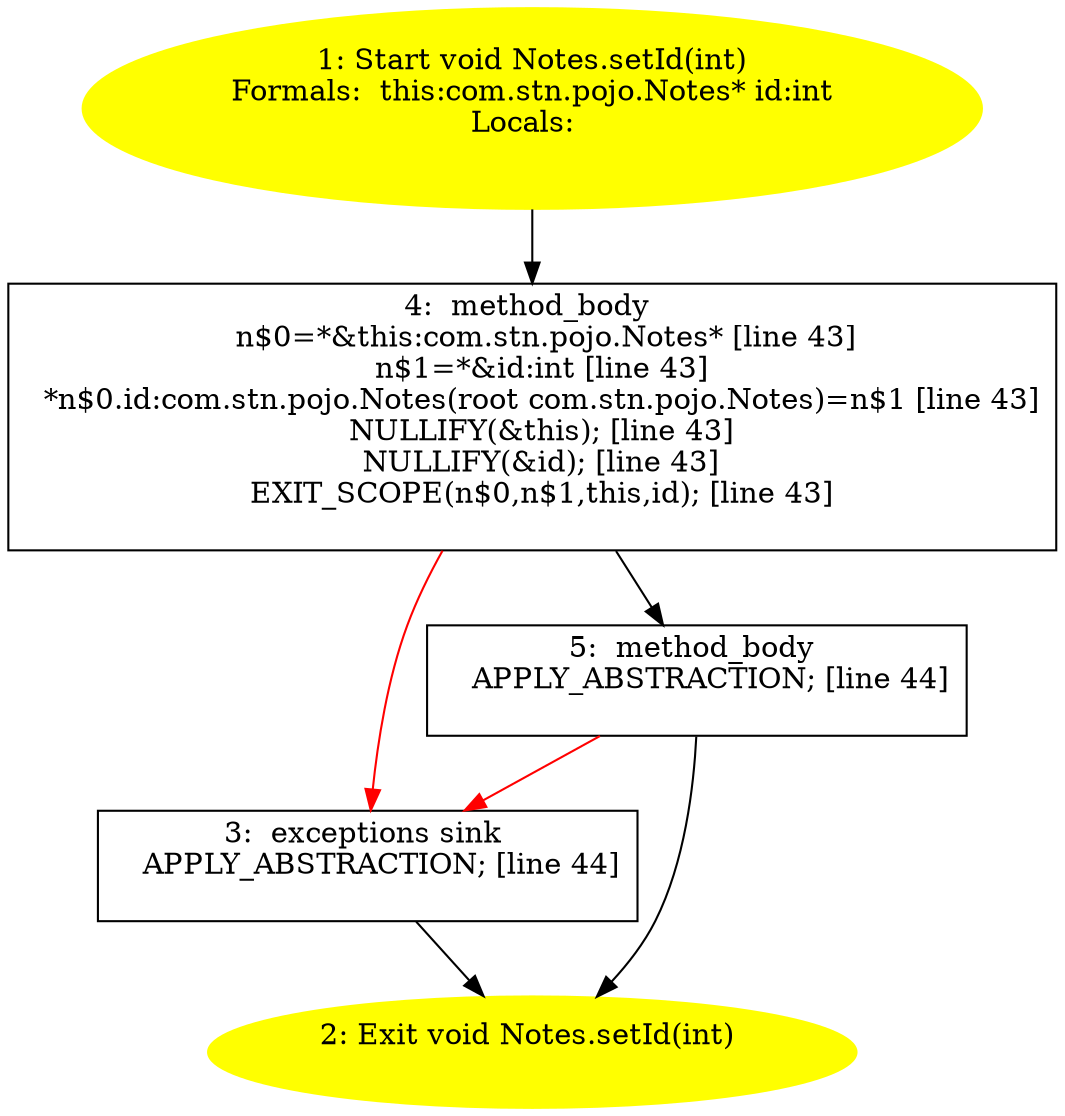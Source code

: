/* @generated */
digraph cfg {
"com.stn.pojo.Notes.setId(int):void.2caa02648b30672d4ee0fab043a064c4_1" [label="1: Start void Notes.setId(int)\nFormals:  this:com.stn.pojo.Notes* id:int\nLocals:  \n  " color=yellow style=filled]
	

	 "com.stn.pojo.Notes.setId(int):void.2caa02648b30672d4ee0fab043a064c4_1" -> "com.stn.pojo.Notes.setId(int):void.2caa02648b30672d4ee0fab043a064c4_4" ;
"com.stn.pojo.Notes.setId(int):void.2caa02648b30672d4ee0fab043a064c4_2" [label="2: Exit void Notes.setId(int) \n  " color=yellow style=filled]
	

"com.stn.pojo.Notes.setId(int):void.2caa02648b30672d4ee0fab043a064c4_3" [label="3:  exceptions sink \n   APPLY_ABSTRACTION; [line 44]\n " shape="box"]
	

	 "com.stn.pojo.Notes.setId(int):void.2caa02648b30672d4ee0fab043a064c4_3" -> "com.stn.pojo.Notes.setId(int):void.2caa02648b30672d4ee0fab043a064c4_2" ;
"com.stn.pojo.Notes.setId(int):void.2caa02648b30672d4ee0fab043a064c4_4" [label="4:  method_body \n   n$0=*&this:com.stn.pojo.Notes* [line 43]\n  n$1=*&id:int [line 43]\n  *n$0.id:com.stn.pojo.Notes(root com.stn.pojo.Notes)=n$1 [line 43]\n  NULLIFY(&this); [line 43]\n  NULLIFY(&id); [line 43]\n  EXIT_SCOPE(n$0,n$1,this,id); [line 43]\n " shape="box"]
	

	 "com.stn.pojo.Notes.setId(int):void.2caa02648b30672d4ee0fab043a064c4_4" -> "com.stn.pojo.Notes.setId(int):void.2caa02648b30672d4ee0fab043a064c4_5" ;
	 "com.stn.pojo.Notes.setId(int):void.2caa02648b30672d4ee0fab043a064c4_4" -> "com.stn.pojo.Notes.setId(int):void.2caa02648b30672d4ee0fab043a064c4_3" [color="red" ];
"com.stn.pojo.Notes.setId(int):void.2caa02648b30672d4ee0fab043a064c4_5" [label="5:  method_body \n   APPLY_ABSTRACTION; [line 44]\n " shape="box"]
	

	 "com.stn.pojo.Notes.setId(int):void.2caa02648b30672d4ee0fab043a064c4_5" -> "com.stn.pojo.Notes.setId(int):void.2caa02648b30672d4ee0fab043a064c4_2" ;
	 "com.stn.pojo.Notes.setId(int):void.2caa02648b30672d4ee0fab043a064c4_5" -> "com.stn.pojo.Notes.setId(int):void.2caa02648b30672d4ee0fab043a064c4_3" [color="red" ];
}
